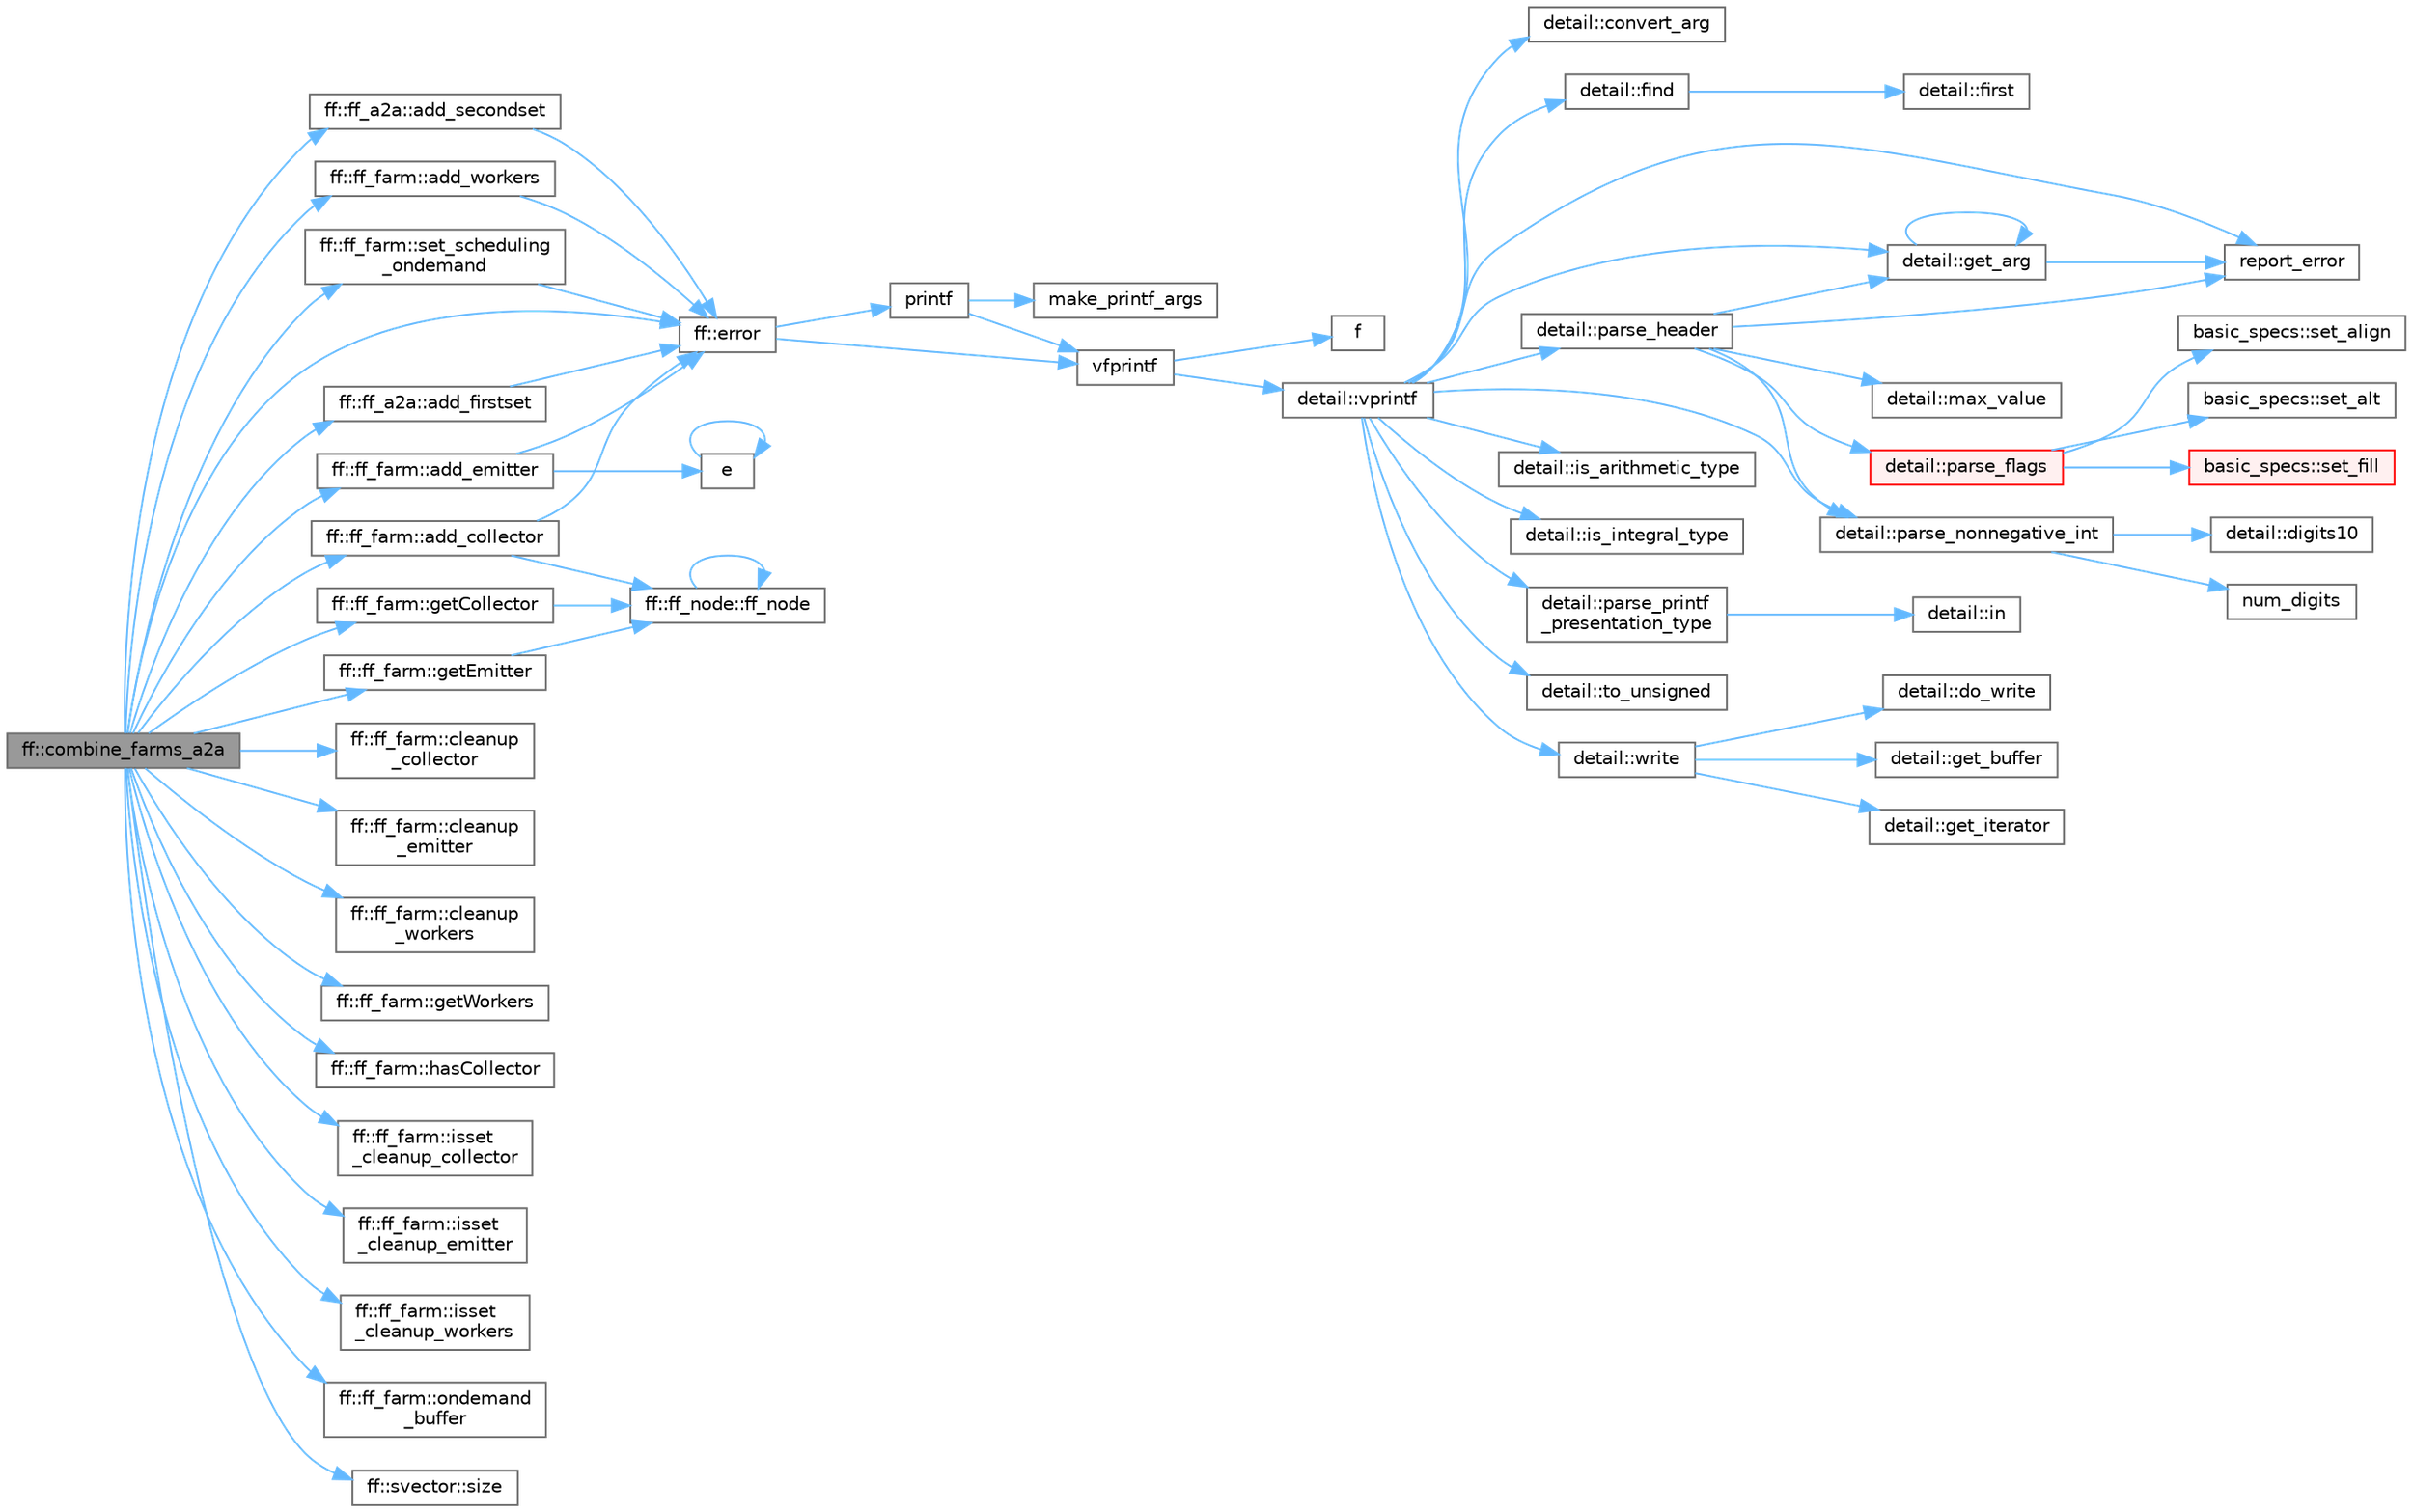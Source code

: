 digraph "ff::combine_farms_a2a"
{
 // LATEX_PDF_SIZE
  bgcolor="transparent";
  edge [fontname=Helvetica,fontsize=10,labelfontname=Helvetica,labelfontsize=10];
  node [fontname=Helvetica,fontsize=10,shape=box,height=0.2,width=0.4];
  rankdir="LR";
  Node1 [id="Node000001",label="ff::combine_farms_a2a",height=0.2,width=0.4,color="gray40", fillcolor="grey60", style="filled", fontcolor="black",tooltip=" "];
  Node1 -> Node2 [id="edge66_Node000001_Node000002",color="steelblue1",style="solid",tooltip=" "];
  Node2 [id="Node000002",label="ff::ff_farm::add_collector",height=0.2,width=0.4,color="grey40", fillcolor="white", style="filled",URL="$classff_1_1ff__farm.html#ad8117ca2bc937e6be844af50ca6d2b87",tooltip="Adds the collector"];
  Node2 -> Node3 [id="edge67_Node000002_Node000003",color="steelblue1",style="solid",tooltip=" "];
  Node3 [id="Node000003",label="ff::error",height=0.2,width=0.4,color="grey40", fillcolor="white", style="filled",URL="$namespaceff.html#a27d926d29b55e019eba5b70672301d82",tooltip=" "];
  Node3 -> Node4 [id="edge68_Node000003_Node000004",color="steelblue1",style="solid",tooltip=" "];
  Node4 [id="Node000004",label="printf",height=0.2,width=0.4,color="grey40", fillcolor="white", style="filled",URL="$printf_8h.html#aee3ed3a831f25f07e7be3919fff2203a",tooltip=" "];
  Node4 -> Node5 [id="edge69_Node000004_Node000005",color="steelblue1",style="solid",tooltip=" "];
  Node5 [id="Node000005",label="make_printf_args",height=0.2,width=0.4,color="grey40", fillcolor="white", style="filled",URL="$printf_8h.html#a27dcc0efcda04388971dbea3c875f122",tooltip=" "];
  Node4 -> Node6 [id="edge70_Node000004_Node000006",color="steelblue1",style="solid",tooltip=" "];
  Node6 [id="Node000006",label="vfprintf",height=0.2,width=0.4,color="grey40", fillcolor="white", style="filled",URL="$printf_8h.html#abb30aad964fc771fb52cf3ad88649df2",tooltip=" "];
  Node6 -> Node7 [id="edge71_Node000006_Node000007",color="steelblue1",style="solid",tooltip=" "];
  Node7 [id="Node000007",label="f",height=0.2,width=0.4,color="grey40", fillcolor="white", style="filled",URL="$cxx11__tensor__map_8cpp.html#a7f507fea02198f6cb81c86640c7b1a4e",tooltip=" "];
  Node6 -> Node8 [id="edge72_Node000006_Node000008",color="steelblue1",style="solid",tooltip=" "];
  Node8 [id="Node000008",label="detail::vprintf",height=0.2,width=0.4,color="grey40", fillcolor="white", style="filled",URL="$namespacedetail.html#a1c8c2218e4c822aa8f743fb9c573717f",tooltip=" "];
  Node8 -> Node9 [id="edge73_Node000008_Node000009",color="steelblue1",style="solid",tooltip=" "];
  Node9 [id="Node000009",label="detail::convert_arg",height=0.2,width=0.4,color="grey40", fillcolor="white", style="filled",URL="$namespacedetail.html#a03c11572c9a664266d6925f327dec7f3",tooltip=" "];
  Node8 -> Node10 [id="edge74_Node000008_Node000010",color="steelblue1",style="solid",tooltip=" "];
  Node10 [id="Node000010",label="detail::find",height=0.2,width=0.4,color="grey40", fillcolor="white", style="filled",URL="$namespacedetail.html#a6b71952fab3dc32f3edb2c3e9811d8d9",tooltip=" "];
  Node10 -> Node11 [id="edge75_Node000010_Node000011",color="steelblue1",style="solid",tooltip=" "];
  Node11 [id="Node000011",label="detail::first",height=0.2,width=0.4,color="grey40", fillcolor="white", style="filled",URL="$namespacedetail.html#a02319a3deb124802b88b61f85987df5e",tooltip=" "];
  Node8 -> Node12 [id="edge76_Node000008_Node000012",color="steelblue1",style="solid",tooltip=" "];
  Node12 [id="Node000012",label="detail::get_arg",height=0.2,width=0.4,color="grey40", fillcolor="white", style="filled",URL="$namespacedetail.html#a342ef250e45bd09b2ef666b6fae1c355",tooltip=" "];
  Node12 -> Node12 [id="edge77_Node000012_Node000012",color="steelblue1",style="solid",tooltip=" "];
  Node12 -> Node13 [id="edge78_Node000012_Node000013",color="steelblue1",style="solid",tooltip=" "];
  Node13 [id="Node000013",label="report_error",height=0.2,width=0.4,color="grey40", fillcolor="white", style="filled",URL="$format-inl_8h.html#a5555893692b00b61b3886349332fd01f",tooltip=" "];
  Node8 -> Node14 [id="edge79_Node000008_Node000014",color="steelblue1",style="solid",tooltip=" "];
  Node14 [id="Node000014",label="detail::is_arithmetic_type",height=0.2,width=0.4,color="grey40", fillcolor="white", style="filled",URL="$namespacedetail.html#a802c50a56a3495fdab6020b375ba1389",tooltip=" "];
  Node8 -> Node15 [id="edge80_Node000008_Node000015",color="steelblue1",style="solid",tooltip=" "];
  Node15 [id="Node000015",label="detail::is_integral_type",height=0.2,width=0.4,color="grey40", fillcolor="white", style="filled",URL="$namespacedetail.html#a2a60f8d1bee41b803f43fc42b707b5d1",tooltip=" "];
  Node8 -> Node16 [id="edge81_Node000008_Node000016",color="steelblue1",style="solid",tooltip=" "];
  Node16 [id="Node000016",label="detail::parse_header",height=0.2,width=0.4,color="grey40", fillcolor="white", style="filled",URL="$namespacedetail.html#afc9d93e58b8edb8077f8bc8eee7f4035",tooltip=" "];
  Node16 -> Node12 [id="edge82_Node000016_Node000012",color="steelblue1",style="solid",tooltip=" "];
  Node16 -> Node17 [id="edge83_Node000016_Node000017",color="steelblue1",style="solid",tooltip=" "];
  Node17 [id="Node000017",label="detail::max_value",height=0.2,width=0.4,color="grey40", fillcolor="white", style="filled",URL="$namespacedetail.html#a45c2130c44ebe54179eafcee3cda2bfb",tooltip=" "];
  Node16 -> Node18 [id="edge84_Node000016_Node000018",color="steelblue1",style="solid",tooltip=" "];
  Node18 [id="Node000018",label="detail::parse_flags",height=0.2,width=0.4,color="red", fillcolor="#FFF0F0", style="filled",URL="$namespacedetail.html#a4213daed116a37e1767881da51238261",tooltip=" "];
  Node18 -> Node19 [id="edge85_Node000018_Node000019",color="steelblue1",style="solid",tooltip=" "];
  Node19 [id="Node000019",label="basic_specs::set_align",height=0.2,width=0.4,color="grey40", fillcolor="white", style="filled",URL="$classbasic__specs.html#ad73b6f854341aaabc744bf54e6ea6af6",tooltip=" "];
  Node18 -> Node20 [id="edge86_Node000018_Node000020",color="steelblue1",style="solid",tooltip=" "];
  Node20 [id="Node000020",label="basic_specs::set_alt",height=0.2,width=0.4,color="grey40", fillcolor="white", style="filled",URL="$classbasic__specs.html#a5f10314706a8a3d579f882f30d283b61",tooltip=" "];
  Node18 -> Node21 [id="edge87_Node000018_Node000021",color="steelblue1",style="solid",tooltip=" "];
  Node21 [id="Node000021",label="basic_specs::set_fill",height=0.2,width=0.4,color="red", fillcolor="#FFF0F0", style="filled",URL="$classbasic__specs.html#a1600987fb39fed5dfdac21b218061a9e",tooltip=" "];
  Node16 -> Node25 [id="edge88_Node000016_Node000025",color="steelblue1",style="solid",tooltip=" "];
  Node25 [id="Node000025",label="detail::parse_nonnegative_int",height=0.2,width=0.4,color="grey40", fillcolor="white", style="filled",URL="$namespacedetail.html#a338caba782225e115a9902d4d0835f5f",tooltip=" "];
  Node25 -> Node26 [id="edge89_Node000025_Node000026",color="steelblue1",style="solid",tooltip=" "];
  Node26 [id="Node000026",label="detail::digits10",height=0.2,width=0.4,color="grey40", fillcolor="white", style="filled",URL="$namespacedetail.html#a3a043db05db2d07deb2d98ba2d04b4eb",tooltip=" "];
  Node25 -> Node27 [id="edge90_Node000025_Node000027",color="steelblue1",style="solid",tooltip=" "];
  Node27 [id="Node000027",label="num_digits",height=0.2,width=0.4,color="grey40", fillcolor="white", style="filled",URL="$_sequence_8c.html#aa16e8c03d098498ad9c8839cf2c48044",tooltip=" "];
  Node16 -> Node13 [id="edge91_Node000016_Node000013",color="steelblue1",style="solid",tooltip=" "];
  Node8 -> Node25 [id="edge92_Node000008_Node000025",color="steelblue1",style="solid",tooltip=" "];
  Node8 -> Node28 [id="edge93_Node000008_Node000028",color="steelblue1",style="solid",tooltip=" "];
  Node28 [id="Node000028",label="detail::parse_printf\l_presentation_type",height=0.2,width=0.4,color="grey40", fillcolor="white", style="filled",URL="$namespacedetail.html#aa2cb095169b23e3a66260ad7078f44cc",tooltip=" "];
  Node28 -> Node29 [id="edge94_Node000028_Node000029",color="steelblue1",style="solid",tooltip=" "];
  Node29 [id="Node000029",label="detail::in",height=0.2,width=0.4,color="grey40", fillcolor="white", style="filled",URL="$namespacedetail.html#a52a5e2ed06c229dcf95ea5c46d48d05e",tooltip=" "];
  Node8 -> Node13 [id="edge95_Node000008_Node000013",color="steelblue1",style="solid",tooltip=" "];
  Node8 -> Node30 [id="edge96_Node000008_Node000030",color="steelblue1",style="solid",tooltip=" "];
  Node30 [id="Node000030",label="detail::to_unsigned",height=0.2,width=0.4,color="grey40", fillcolor="white", style="filled",URL="$namespacedetail.html#a4855e668246c731a97484efc329f2aac",tooltip=" "];
  Node8 -> Node31 [id="edge97_Node000008_Node000031",color="steelblue1",style="solid",tooltip=" "];
  Node31 [id="Node000031",label="detail::write",height=0.2,width=0.4,color="grey40", fillcolor="white", style="filled",URL="$namespacedetail.html#a29dacf26eedc9e3575fb57329a5ca0a3",tooltip=" "];
  Node31 -> Node32 [id="edge98_Node000031_Node000032",color="steelblue1",style="solid",tooltip=" "];
  Node32 [id="Node000032",label="detail::do_write",height=0.2,width=0.4,color="grey40", fillcolor="white", style="filled",URL="$namespacedetail.html#a5007cc441bd246a9096070c10d1ea683",tooltip=" "];
  Node31 -> Node33 [id="edge99_Node000031_Node000033",color="steelblue1",style="solid",tooltip=" "];
  Node33 [id="Node000033",label="detail::get_buffer",height=0.2,width=0.4,color="grey40", fillcolor="white", style="filled",URL="$namespacedetail.html#ad803bb19df422bc4c4f92d75c7564437",tooltip=" "];
  Node31 -> Node34 [id="edge100_Node000031_Node000034",color="steelblue1",style="solid",tooltip=" "];
  Node34 [id="Node000034",label="detail::get_iterator",height=0.2,width=0.4,color="grey40", fillcolor="white", style="filled",URL="$namespacedetail.html#a05e3e231207d3f28f83261c2e7ad2fe5",tooltip=" "];
  Node3 -> Node6 [id="edge101_Node000003_Node000006",color="steelblue1",style="solid",tooltip=" "];
  Node2 -> Node35 [id="edge102_Node000002_Node000035",color="steelblue1",style="solid",tooltip=" "];
  Node35 [id="Node000035",label="ff::ff_node::ff_node",height=0.2,width=0.4,color="grey40", fillcolor="white", style="filled",URL="$classff_1_1ff__node.html#a53ab8b2244539766bdea3eb65cb04f9b",tooltip=" "];
  Node35 -> Node35 [id="edge103_Node000035_Node000035",color="steelblue1",style="solid",tooltip=" "];
  Node1 -> Node36 [id="edge104_Node000001_Node000036",color="steelblue1",style="solid",tooltip=" "];
  Node36 [id="Node000036",label="ff::ff_farm::add_emitter",height=0.2,width=0.4,color="grey40", fillcolor="white", style="filled",URL="$classff_1_1ff__farm.html#a6ac3d4cd02f14fcc1e0f0474eea1fa44",tooltip="Adds the emitter"];
  Node36 -> Node37 [id="edge105_Node000036_Node000037",color="steelblue1",style="solid",tooltip=" "];
  Node37 [id="Node000037",label="e",height=0.2,width=0.4,color="grey40", fillcolor="white", style="filled",URL="$_cwise__array__power__array_8cpp.html#a9cb86ff854760bf91a154f2724a9101d",tooltip=" "];
  Node37 -> Node37 [id="edge106_Node000037_Node000037",color="steelblue1",style="solid",tooltip=" "];
  Node36 -> Node3 [id="edge107_Node000036_Node000003",color="steelblue1",style="solid",tooltip=" "];
  Node1 -> Node38 [id="edge108_Node000001_Node000038",color="steelblue1",style="solid",tooltip=" "];
  Node38 [id="Node000038",label="ff::ff_a2a::add_firstset",height=0.2,width=0.4,color="grey40", fillcolor="white", style="filled",URL="$classff_1_1ff__a2a.html#aad8fb5f7aafd141da9b6fedfb5a24437",tooltip=" "];
  Node38 -> Node3 [id="edge109_Node000038_Node000003",color="steelblue1",style="solid",tooltip=" "];
  Node1 -> Node39 [id="edge110_Node000001_Node000039",color="steelblue1",style="solid",tooltip=" "];
  Node39 [id="Node000039",label="ff::ff_a2a::add_secondset",height=0.2,width=0.4,color="grey40", fillcolor="white", style="filled",URL="$classff_1_1ff__a2a.html#a32fb5256015bab02ecd879cda0b371e5",tooltip=" "];
  Node39 -> Node3 [id="edge111_Node000039_Node000003",color="steelblue1",style="solid",tooltip=" "];
  Node1 -> Node40 [id="edge112_Node000001_Node000040",color="steelblue1",style="solid",tooltip=" "];
  Node40 [id="Node000040",label="ff::ff_farm::add_workers",height=0.2,width=0.4,color="grey40", fillcolor="white", style="filled",URL="$classff_1_1ff__farm.html#abcc6e24c3d7ca03c67e4206f829d1c0b",tooltip="Adds workers to the form"];
  Node40 -> Node3 [id="edge113_Node000040_Node000003",color="steelblue1",style="solid",tooltip=" "];
  Node1 -> Node41 [id="edge114_Node000001_Node000041",color="steelblue1",style="solid",tooltip=" "];
  Node41 [id="Node000041",label="ff::ff_farm::cleanup\l_collector",height=0.2,width=0.4,color="grey40", fillcolor="white", style="filled",URL="$classff_1_1ff__farm.html#a55375ed56d7f6d989a3f4276e39ed796",tooltip=" "];
  Node1 -> Node42 [id="edge115_Node000001_Node000042",color="steelblue1",style="solid",tooltip=" "];
  Node42 [id="Node000042",label="ff::ff_farm::cleanup\l_emitter",height=0.2,width=0.4,color="grey40", fillcolor="white", style="filled",URL="$classff_1_1ff__farm.html#a37c235b1b117b126f381e10960c34123",tooltip=" "];
  Node1 -> Node43 [id="edge116_Node000001_Node000043",color="steelblue1",style="solid",tooltip=" "];
  Node43 [id="Node000043",label="ff::ff_farm::cleanup\l_workers",height=0.2,width=0.4,color="grey40", fillcolor="white", style="filled",URL="$classff_1_1ff__farm.html#ac2c4fef13d5554d25d60cb12a701a153",tooltip=" "];
  Node1 -> Node3 [id="edge117_Node000001_Node000003",color="steelblue1",style="solid",tooltip=" "];
  Node1 -> Node44 [id="edge118_Node000001_Node000044",color="steelblue1",style="solid",tooltip=" "];
  Node44 [id="Node000044",label="ff::ff_farm::getCollector",height=0.2,width=0.4,color="grey40", fillcolor="white", style="filled",URL="$classff_1_1ff__farm.html#af88d021b0d4df352b5f025f531f07da8",tooltip="Gets Collector"];
  Node44 -> Node35 [id="edge119_Node000044_Node000035",color="steelblue1",style="solid",tooltip=" "];
  Node1 -> Node45 [id="edge120_Node000001_Node000045",color="steelblue1",style="solid",tooltip=" "];
  Node45 [id="Node000045",label="ff::ff_farm::getEmitter",height=0.2,width=0.4,color="grey40", fillcolor="white", style="filled",URL="$classff_1_1ff__farm.html#ad05568d154a61549f346beb386bde880",tooltip="Gets Emitter"];
  Node45 -> Node35 [id="edge121_Node000045_Node000035",color="steelblue1",style="solid",tooltip=" "];
  Node1 -> Node46 [id="edge122_Node000001_Node000046",color="steelblue1",style="solid",tooltip=" "];
  Node46 [id="Node000046",label="ff::ff_farm::getWorkers",height=0.2,width=0.4,color="grey40", fillcolor="white", style="filled",URL="$classff_1_1ff__farm.html#a67596a94ae016f648b2793a90b96a5de",tooltip=" "];
  Node1 -> Node47 [id="edge123_Node000001_Node000047",color="steelblue1",style="solid",tooltip=" "];
  Node47 [id="Node000047",label="ff::ff_farm::hasCollector",height=0.2,width=0.4,color="grey40", fillcolor="white", style="filled",URL="$classff_1_1ff__farm.html#a5c5dc54cb6a91caacf2d316f5c3a19ad",tooltip=" "];
  Node1 -> Node48 [id="edge124_Node000001_Node000048",color="steelblue1",style="solid",tooltip=" "];
  Node48 [id="Node000048",label="ff::ff_farm::isset\l_cleanup_collector",height=0.2,width=0.4,color="grey40", fillcolor="white", style="filled",URL="$classff_1_1ff__farm.html#a591b4bdeb3375d475330e6945c52484c",tooltip=" "];
  Node1 -> Node49 [id="edge125_Node000001_Node000049",color="steelblue1",style="solid",tooltip=" "];
  Node49 [id="Node000049",label="ff::ff_farm::isset\l_cleanup_emitter",height=0.2,width=0.4,color="grey40", fillcolor="white", style="filled",URL="$classff_1_1ff__farm.html#ac8803613f5de1180171cd62e03ec801e",tooltip=" "];
  Node1 -> Node50 [id="edge126_Node000001_Node000050",color="steelblue1",style="solid",tooltip=" "];
  Node50 [id="Node000050",label="ff::ff_farm::isset\l_cleanup_workers",height=0.2,width=0.4,color="grey40", fillcolor="white", style="filled",URL="$classff_1_1ff__farm.html#a14081c9431839c4c209e15f089bd01c9",tooltip=" "];
  Node1 -> Node51 [id="edge127_Node000001_Node000051",color="steelblue1",style="solid",tooltip=" "];
  Node51 [id="Node000051",label="ff::ff_farm::ondemand\l_buffer",height=0.2,width=0.4,color="grey40", fillcolor="white", style="filled",URL="$classff_1_1ff__farm.html#a9f977a79be588062b5065282e343b7bf",tooltip=" "];
  Node1 -> Node52 [id="edge128_Node000001_Node000052",color="steelblue1",style="solid",tooltip=" "];
  Node52 [id="Node000052",label="ff::ff_farm::set_scheduling\l_ondemand",height=0.2,width=0.4,color="grey40", fillcolor="white", style="filled",URL="$classff_1_1ff__farm.html#a259e203b6eaf044985781f0a8668b9ae",tooltip="Set scheduling with on demand polity"];
  Node52 -> Node3 [id="edge129_Node000052_Node000003",color="steelblue1",style="solid",tooltip=" "];
  Node1 -> Node53 [id="edge130_Node000001_Node000053",color="steelblue1",style="solid",tooltip=" "];
  Node53 [id="Node000053",label="ff::svector::size",height=0.2,width=0.4,color="grey40", fillcolor="white", style="filled",URL="$classff_1_1svector.html#a29125256281f793b0808ecfae6ea68ec",tooltip=" "];
}
